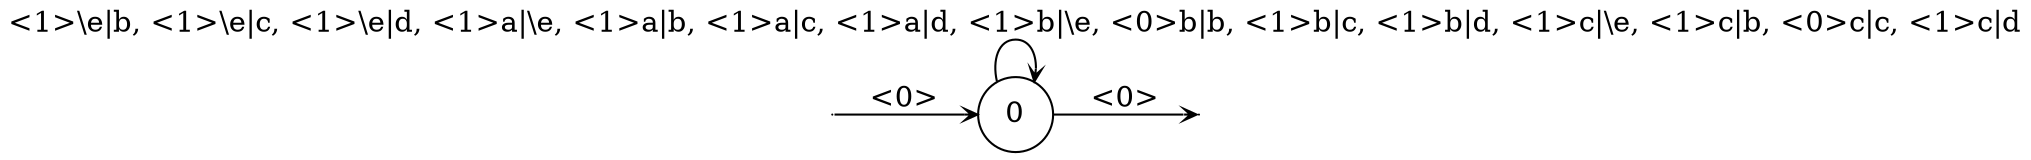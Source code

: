 digraph
{
  vcsn_context = "lat<nullableset<letterset<char_letters(abc)>>, nullableset<letterset<char_letters(bcd)>>>, nmin"
  rankdir = LR
  edge [arrowhead = vee, arrowsize = .6]
  {
    node [shape = point, width = 0]
    I0
    F0
  }
  {
    node [shape = circle, style = rounded, width = 0.5]
    0
  }
  I0 -> 0 [label = "<0>"]
  0 -> F0 [label = "<0>"]
  0 -> 0 [label = "<1>\\e|b, <1>\\e|c, <1>\\e|d, <1>a|\\e, <1>a|b, <1>a|c, <1>a|d, <1>b|\\e, <0>b|b, <1>b|c, <1>b|d, <1>c|\\e, <1>c|b, <0>c|c, <1>c|d"]
}
